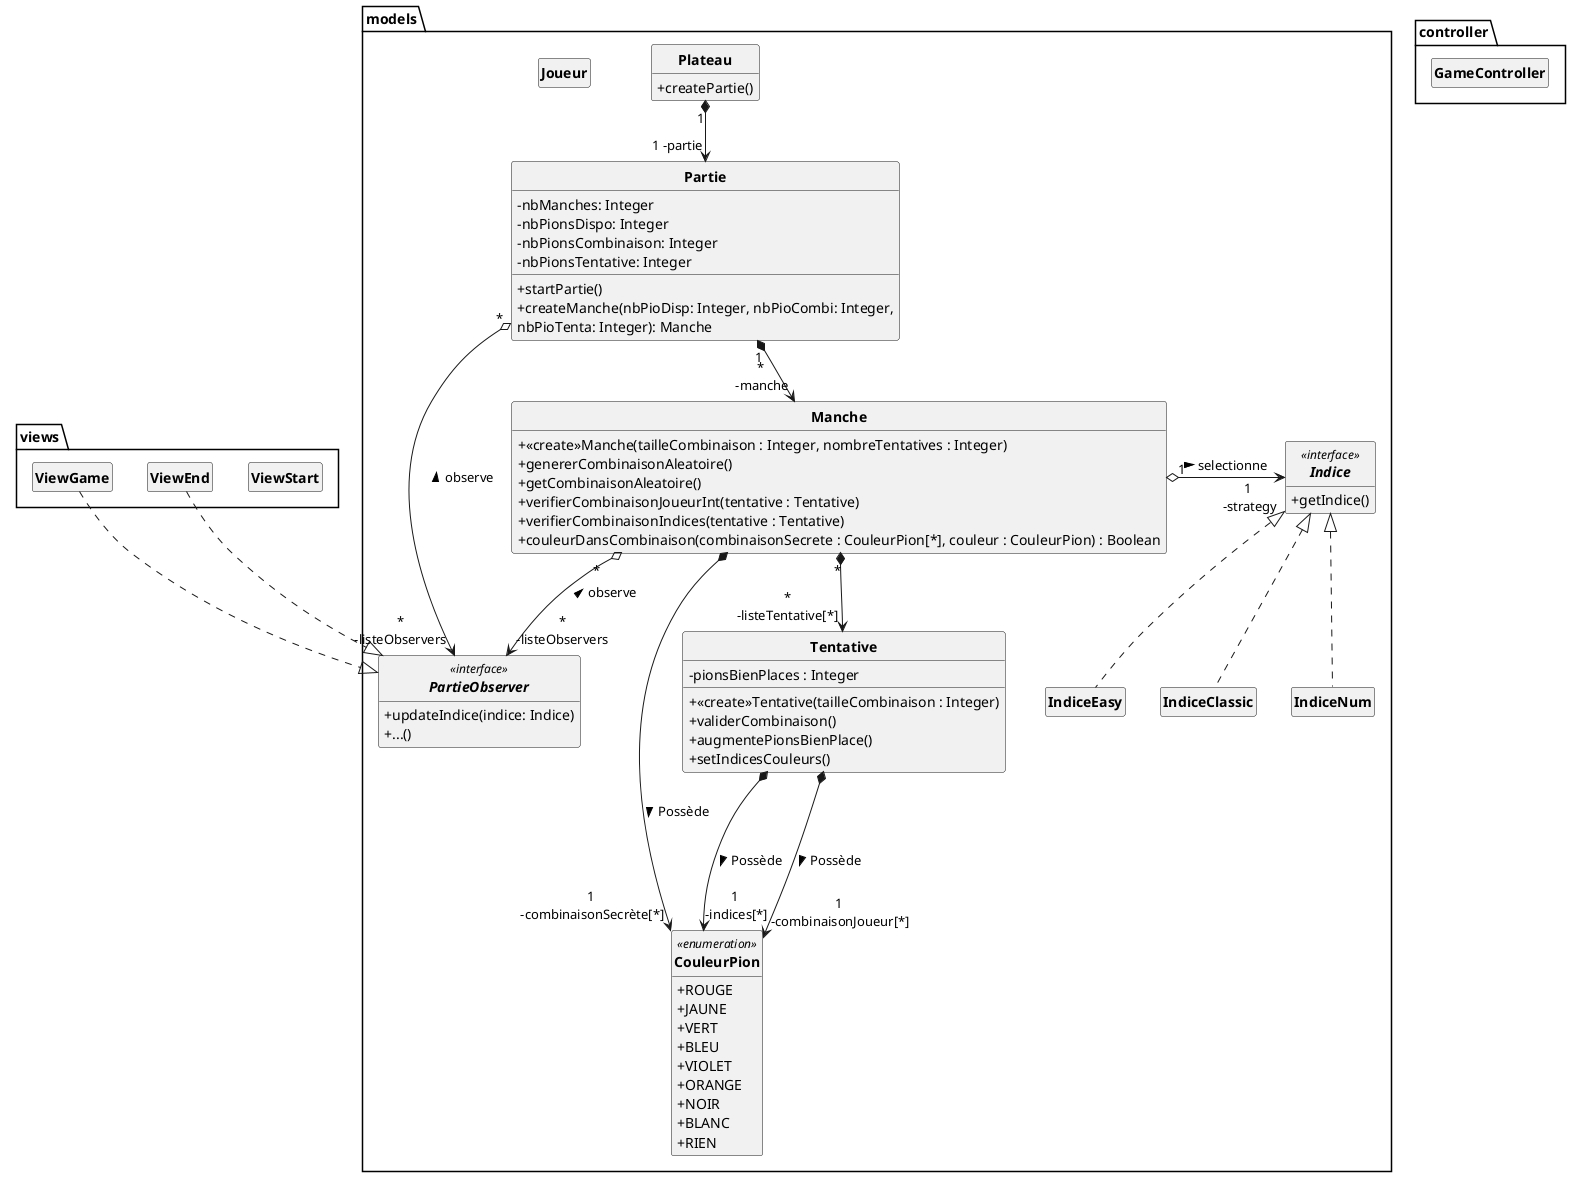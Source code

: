 @startuml
'https://plantuml.com/class-diagram
skinparam classAttributeIconSize 0
skinparam classFontStyle Bold
skinparam style strictuml
hide empty members


package models
{
    class Plateau
    {
        +createPartie()
    }


    class Partie
    {
        -nbManches: Integer
        -nbPionsDispo: Integer
        -nbPionsCombinaison: Integer
        -nbPionsTentative: Integer

        +startPartie()
        +createManche(nbPioDisp: Integer, nbPioCombi: Integer,
         nbPioTenta: Integer): Manche
    }


    class Manche
    {
        +<<create>>Manche(tailleCombinaison : Integer, nombreTentatives : Integer)
        +genererCombinaisonAleatoire()
        +getCombinaisonAleatoire()
        +verifierCombinaisonJoueurInt(tentative : Tentative)
        +verifierCombinaisonIndices(tentative : Tentative)
        +couleurDansCombinaison(combinaisonSecrete : CouleurPion[*], couleur : CouleurPion) : Boolean
    }

    class Tentative
    {
        - pionsBienPlaces : Integer
        +<<create>>Tentative(tailleCombinaison : Integer)
        +validerCombinaison()
        +augmentePionsBienPlace()
        +setIndicesCouleurs()
    }


    interface PartieObserver <<interface>>
    {
        +updateIndice(indice: Indice)
        +...()
    }


    interface Indice <<interface>>
    {
        +getIndice()
    }


    class IndiceEasy implements Indice
    {
    }

    class IndiceClassic implements Indice
    {
    }


    class IndiceNum implements Indice
    {
    }


    enum CouleurPion <<enumeration>>
    {
        +ROUGE
        +JAUNE
        +VERT
        +BLEU
        +VIOLET
        +ORANGE
        +NOIR
        +BLANC
        +RIEN
    }


    class Joueur
    {
    }
}



package views
{
    class ViewStart
    {
    }


    class ViewGame
    {
    }


    class ViewEnd
    {
    }
}


package controller
{
    class GameController
    {
    }
}


ViewGame ..|> PartieObserver
ViewEnd ..|> PartieObserver

Plateau "1" *--> "1 -partie" Partie
Partie "1" *--> "*\n -manche" Manche

Partie "*" o--> "*\n-listeObservers" PartieObserver: observe <
Manche "*" o--> "*\n-listeObservers" PartieObserver: observe <
Manche "*" *--> "*\n-listeTentative[*]" Tentative
Manche " 1 " o-> "1\n -strategy" Indice : selectionne >
Manche *--->"1 \n-combinaisonSecrète[*]" CouleurPion : Possède >


Tentative *--->"1 \n-combinaisonJoueur[*]" CouleurPion : Possède >
Tentative *--->"1 \n-indices[*]" CouleurPion : Possède >

@enduml

